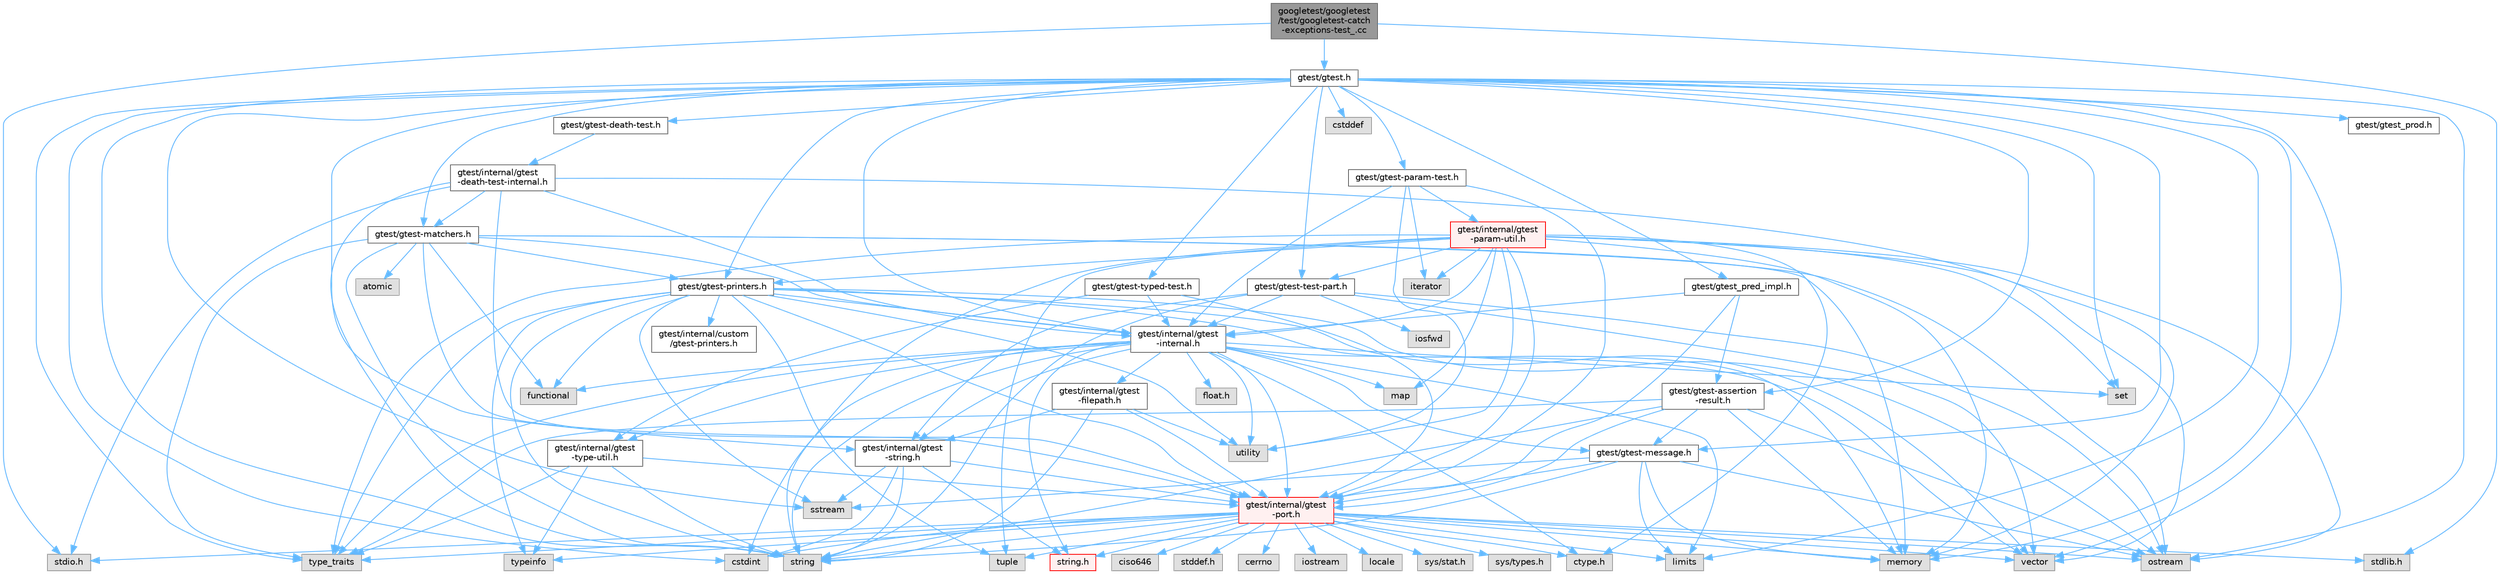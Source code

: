 digraph "googletest/googletest/test/googletest-catch-exceptions-test_.cc"
{
 // LATEX_PDF_SIZE
  bgcolor="transparent";
  edge [fontname=Helvetica,fontsize=10,labelfontname=Helvetica,labelfontsize=10];
  node [fontname=Helvetica,fontsize=10,shape=box,height=0.2,width=0.4];
  Node1 [id="Node000001",label="googletest/googletest\l/test/googletest-catch\l-exceptions-test_.cc",height=0.2,width=0.4,color="gray40", fillcolor="grey60", style="filled", fontcolor="black",tooltip=" "];
  Node1 -> Node2 [id="edge149_Node000001_Node000002",color="steelblue1",style="solid",tooltip=" "];
  Node2 [id="Node000002",label="stdio.h",height=0.2,width=0.4,color="grey60", fillcolor="#E0E0E0", style="filled",tooltip=" "];
  Node1 -> Node3 [id="edge150_Node000001_Node000003",color="steelblue1",style="solid",tooltip=" "];
  Node3 [id="Node000003",label="stdlib.h",height=0.2,width=0.4,color="grey60", fillcolor="#E0E0E0", style="filled",tooltip=" "];
  Node1 -> Node4 [id="edge151_Node000001_Node000004",color="steelblue1",style="solid",tooltip=" "];
  Node4 [id="Node000004",label="gtest/gtest.h",height=0.2,width=0.4,color="grey40", fillcolor="white", style="filled",URL="$gtest_8h.html",tooltip=" "];
  Node4 -> Node5 [id="edge152_Node000004_Node000005",color="steelblue1",style="solid",tooltip=" "];
  Node5 [id="Node000005",label="cstddef",height=0.2,width=0.4,color="grey60", fillcolor="#E0E0E0", style="filled",tooltip=" "];
  Node4 -> Node6 [id="edge153_Node000004_Node000006",color="steelblue1",style="solid",tooltip=" "];
  Node6 [id="Node000006",label="cstdint",height=0.2,width=0.4,color="grey60", fillcolor="#E0E0E0", style="filled",tooltip=" "];
  Node4 -> Node7 [id="edge154_Node000004_Node000007",color="steelblue1",style="solid",tooltip=" "];
  Node7 [id="Node000007",label="limits",height=0.2,width=0.4,color="grey60", fillcolor="#E0E0E0", style="filled",tooltip=" "];
  Node4 -> Node8 [id="edge155_Node000004_Node000008",color="steelblue1",style="solid",tooltip=" "];
  Node8 [id="Node000008",label="memory",height=0.2,width=0.4,color="grey60", fillcolor="#E0E0E0", style="filled",tooltip=" "];
  Node4 -> Node9 [id="edge156_Node000004_Node000009",color="steelblue1",style="solid",tooltip=" "];
  Node9 [id="Node000009",label="ostream",height=0.2,width=0.4,color="grey60", fillcolor="#E0E0E0", style="filled",tooltip=" "];
  Node4 -> Node10 [id="edge157_Node000004_Node000010",color="steelblue1",style="solid",tooltip=" "];
  Node10 [id="Node000010",label="set",height=0.2,width=0.4,color="grey60", fillcolor="#E0E0E0", style="filled",tooltip=" "];
  Node4 -> Node11 [id="edge158_Node000004_Node000011",color="steelblue1",style="solid",tooltip=" "];
  Node11 [id="Node000011",label="sstream",height=0.2,width=0.4,color="grey60", fillcolor="#E0E0E0", style="filled",tooltip=" "];
  Node4 -> Node12 [id="edge159_Node000004_Node000012",color="steelblue1",style="solid",tooltip=" "];
  Node12 [id="Node000012",label="string",height=0.2,width=0.4,color="grey60", fillcolor="#E0E0E0", style="filled",tooltip=" "];
  Node4 -> Node13 [id="edge160_Node000004_Node000013",color="steelblue1",style="solid",tooltip=" "];
  Node13 [id="Node000013",label="type_traits",height=0.2,width=0.4,color="grey60", fillcolor="#E0E0E0", style="filled",tooltip=" "];
  Node4 -> Node14 [id="edge161_Node000004_Node000014",color="steelblue1",style="solid",tooltip=" "];
  Node14 [id="Node000014",label="vector",height=0.2,width=0.4,color="grey60", fillcolor="#E0E0E0", style="filled",tooltip=" "];
  Node4 -> Node15 [id="edge162_Node000004_Node000015",color="steelblue1",style="solid",tooltip=" "];
  Node15 [id="Node000015",label="gtest/gtest-assertion\l-result.h",height=0.2,width=0.4,color="grey40", fillcolor="white", style="filled",URL="$gtest-assertion-result_8h.html",tooltip=" "];
  Node15 -> Node8 [id="edge163_Node000015_Node000008",color="steelblue1",style="solid",tooltip=" "];
  Node15 -> Node9 [id="edge164_Node000015_Node000009",color="steelblue1",style="solid",tooltip=" "];
  Node15 -> Node12 [id="edge165_Node000015_Node000012",color="steelblue1",style="solid",tooltip=" "];
  Node15 -> Node13 [id="edge166_Node000015_Node000013",color="steelblue1",style="solid",tooltip=" "];
  Node15 -> Node16 [id="edge167_Node000015_Node000016",color="steelblue1",style="solid",tooltip=" "];
  Node16 [id="Node000016",label="gtest/gtest-message.h",height=0.2,width=0.4,color="grey40", fillcolor="white", style="filled",URL="$gtest-message_8h.html",tooltip=" "];
  Node16 -> Node7 [id="edge168_Node000016_Node000007",color="steelblue1",style="solid",tooltip=" "];
  Node16 -> Node8 [id="edge169_Node000016_Node000008",color="steelblue1",style="solid",tooltip=" "];
  Node16 -> Node9 [id="edge170_Node000016_Node000009",color="steelblue1",style="solid",tooltip=" "];
  Node16 -> Node11 [id="edge171_Node000016_Node000011",color="steelblue1",style="solid",tooltip=" "];
  Node16 -> Node12 [id="edge172_Node000016_Node000012",color="steelblue1",style="solid",tooltip=" "];
  Node16 -> Node17 [id="edge173_Node000016_Node000017",color="steelblue1",style="solid",tooltip=" "];
  Node17 [id="Node000017",label="gtest/internal/gtest\l-port.h",height=0.2,width=0.4,color="red", fillcolor="#FFF0F0", style="filled",URL="$gtest-port_8h.html",tooltip=" "];
  Node17 -> Node18 [id="edge174_Node000017_Node000018",color="steelblue1",style="solid",tooltip=" "];
  Node18 [id="Node000018",label="ciso646",height=0.2,width=0.4,color="grey60", fillcolor="#E0E0E0", style="filled",tooltip=" "];
  Node17 -> Node19 [id="edge175_Node000017_Node000019",color="steelblue1",style="solid",tooltip=" "];
  Node19 [id="Node000019",label="ctype.h",height=0.2,width=0.4,color="grey60", fillcolor="#E0E0E0", style="filled",tooltip=" "];
  Node17 -> Node20 [id="edge176_Node000017_Node000020",color="steelblue1",style="solid",tooltip=" "];
  Node20 [id="Node000020",label="stddef.h",height=0.2,width=0.4,color="grey60", fillcolor="#E0E0E0", style="filled",tooltip=" "];
  Node17 -> Node2 [id="edge177_Node000017_Node000002",color="steelblue1",style="solid",tooltip=" "];
  Node17 -> Node3 [id="edge178_Node000017_Node000003",color="steelblue1",style="solid",tooltip=" "];
  Node17 -> Node21 [id="edge179_Node000017_Node000021",color="steelblue1",style="solid",tooltip=" "];
  Node21 [id="Node000021",label="string.h",height=0.2,width=0.4,color="red", fillcolor="#FFF0F0", style="filled",URL="$string_8h.html",tooltip=" "];
  Node17 -> Node32 [id="edge180_Node000017_Node000032",color="steelblue1",style="solid",tooltip=" "];
  Node32 [id="Node000032",label="cerrno",height=0.2,width=0.4,color="grey60", fillcolor="#E0E0E0", style="filled",tooltip=" "];
  Node17 -> Node6 [id="edge181_Node000017_Node000006",color="steelblue1",style="solid",tooltip=" "];
  Node17 -> Node33 [id="edge182_Node000017_Node000033",color="steelblue1",style="solid",tooltip=" "];
  Node33 [id="Node000033",label="iostream",height=0.2,width=0.4,color="grey60", fillcolor="#E0E0E0", style="filled",tooltip=" "];
  Node17 -> Node7 [id="edge183_Node000017_Node000007",color="steelblue1",style="solid",tooltip=" "];
  Node17 -> Node34 [id="edge184_Node000017_Node000034",color="steelblue1",style="solid",tooltip=" "];
  Node34 [id="Node000034",label="locale",height=0.2,width=0.4,color="grey60", fillcolor="#E0E0E0", style="filled",tooltip=" "];
  Node17 -> Node8 [id="edge185_Node000017_Node000008",color="steelblue1",style="solid",tooltip=" "];
  Node17 -> Node9 [id="edge186_Node000017_Node000009",color="steelblue1",style="solid",tooltip=" "];
  Node17 -> Node12 [id="edge187_Node000017_Node000012",color="steelblue1",style="solid",tooltip=" "];
  Node17 -> Node35 [id="edge188_Node000017_Node000035",color="steelblue1",style="solid",tooltip=" "];
  Node35 [id="Node000035",label="tuple",height=0.2,width=0.4,color="grey60", fillcolor="#E0E0E0", style="filled",tooltip=" "];
  Node17 -> Node13 [id="edge189_Node000017_Node000013",color="steelblue1",style="solid",tooltip=" "];
  Node17 -> Node14 [id="edge190_Node000017_Node000014",color="steelblue1",style="solid",tooltip=" "];
  Node17 -> Node36 [id="edge191_Node000017_Node000036",color="steelblue1",style="solid",tooltip=" "];
  Node36 [id="Node000036",label="sys/stat.h",height=0.2,width=0.4,color="grey60", fillcolor="#E0E0E0", style="filled",tooltip=" "];
  Node17 -> Node37 [id="edge192_Node000017_Node000037",color="steelblue1",style="solid",tooltip=" "];
  Node37 [id="Node000037",label="sys/types.h",height=0.2,width=0.4,color="grey60", fillcolor="#E0E0E0", style="filled",tooltip=" "];
  Node17 -> Node43 [id="edge193_Node000017_Node000043",color="steelblue1",style="solid",tooltip=" "];
  Node43 [id="Node000043",label="typeinfo",height=0.2,width=0.4,color="grey60", fillcolor="#E0E0E0", style="filled",tooltip=" "];
  Node15 -> Node17 [id="edge194_Node000015_Node000017",color="steelblue1",style="solid",tooltip=" "];
  Node4 -> Node44 [id="edge195_Node000004_Node000044",color="steelblue1",style="solid",tooltip=" "];
  Node44 [id="Node000044",label="gtest/gtest-death-test.h",height=0.2,width=0.4,color="grey40", fillcolor="white", style="filled",URL="$gtest-death-test_8h.html",tooltip=" "];
  Node44 -> Node45 [id="edge196_Node000044_Node000045",color="steelblue1",style="solid",tooltip=" "];
  Node45 [id="Node000045",label="gtest/internal/gtest\l-death-test-internal.h",height=0.2,width=0.4,color="grey40", fillcolor="white", style="filled",URL="$gtest-death-test-internal_8h.html",tooltip=" "];
  Node45 -> Node2 [id="edge197_Node000045_Node000002",color="steelblue1",style="solid",tooltip=" "];
  Node45 -> Node8 [id="edge198_Node000045_Node000008",color="steelblue1",style="solid",tooltip=" "];
  Node45 -> Node12 [id="edge199_Node000045_Node000012",color="steelblue1",style="solid",tooltip=" "];
  Node45 -> Node46 [id="edge200_Node000045_Node000046",color="steelblue1",style="solid",tooltip=" "];
  Node46 [id="Node000046",label="gtest/gtest-matchers.h",height=0.2,width=0.4,color="grey40", fillcolor="white", style="filled",URL="$gtest-matchers_8h.html",tooltip=" "];
  Node46 -> Node47 [id="edge201_Node000046_Node000047",color="steelblue1",style="solid",tooltip=" "];
  Node47 [id="Node000047",label="atomic",height=0.2,width=0.4,color="grey60", fillcolor="#E0E0E0", style="filled",tooltip=" "];
  Node46 -> Node48 [id="edge202_Node000046_Node000048",color="steelblue1",style="solid",tooltip=" "];
  Node48 [id="Node000048",label="functional",height=0.2,width=0.4,color="grey60", fillcolor="#E0E0E0", style="filled",tooltip=" "];
  Node46 -> Node8 [id="edge203_Node000046_Node000008",color="steelblue1",style="solid",tooltip=" "];
  Node46 -> Node9 [id="edge204_Node000046_Node000009",color="steelblue1",style="solid",tooltip=" "];
  Node46 -> Node12 [id="edge205_Node000046_Node000012",color="steelblue1",style="solid",tooltip=" "];
  Node46 -> Node13 [id="edge206_Node000046_Node000013",color="steelblue1",style="solid",tooltip=" "];
  Node46 -> Node49 [id="edge207_Node000046_Node000049",color="steelblue1",style="solid",tooltip=" "];
  Node49 [id="Node000049",label="gtest/gtest-printers.h",height=0.2,width=0.4,color="grey40", fillcolor="white", style="filled",URL="$gtest-printers_8h.html",tooltip=" "];
  Node49 -> Node48 [id="edge208_Node000049_Node000048",color="steelblue1",style="solid",tooltip=" "];
  Node49 -> Node8 [id="edge209_Node000049_Node000008",color="steelblue1",style="solid",tooltip=" "];
  Node49 -> Node9 [id="edge210_Node000049_Node000009",color="steelblue1",style="solid",tooltip=" "];
  Node49 -> Node11 [id="edge211_Node000049_Node000011",color="steelblue1",style="solid",tooltip=" "];
  Node49 -> Node12 [id="edge212_Node000049_Node000012",color="steelblue1",style="solid",tooltip=" "];
  Node49 -> Node35 [id="edge213_Node000049_Node000035",color="steelblue1",style="solid",tooltip=" "];
  Node49 -> Node13 [id="edge214_Node000049_Node000013",color="steelblue1",style="solid",tooltip=" "];
  Node49 -> Node43 [id="edge215_Node000049_Node000043",color="steelblue1",style="solid",tooltip=" "];
  Node49 -> Node26 [id="edge216_Node000049_Node000026",color="steelblue1",style="solid",tooltip=" "];
  Node26 [id="Node000026",label="utility",height=0.2,width=0.4,color="grey60", fillcolor="#E0E0E0", style="filled",tooltip=" "];
  Node49 -> Node14 [id="edge217_Node000049_Node000014",color="steelblue1",style="solid",tooltip=" "];
  Node49 -> Node50 [id="edge218_Node000049_Node000050",color="steelblue1",style="solid",tooltip=" "];
  Node50 [id="Node000050",label="gtest/internal/gtest\l-internal.h",height=0.2,width=0.4,color="grey40", fillcolor="white", style="filled",URL="$gtest-internal_8h.html",tooltip=" "];
  Node50 -> Node17 [id="edge219_Node000050_Node000017",color="steelblue1",style="solid",tooltip=" "];
  Node50 -> Node19 [id="edge220_Node000050_Node000019",color="steelblue1",style="solid",tooltip=" "];
  Node50 -> Node51 [id="edge221_Node000050_Node000051",color="steelblue1",style="solid",tooltip=" "];
  Node51 [id="Node000051",label="float.h",height=0.2,width=0.4,color="grey60", fillcolor="#E0E0E0", style="filled",tooltip=" "];
  Node50 -> Node21 [id="edge222_Node000050_Node000021",color="steelblue1",style="solid",tooltip=" "];
  Node50 -> Node6 [id="edge223_Node000050_Node000006",color="steelblue1",style="solid",tooltip=" "];
  Node50 -> Node48 [id="edge224_Node000050_Node000048",color="steelblue1",style="solid",tooltip=" "];
  Node50 -> Node7 [id="edge225_Node000050_Node000007",color="steelblue1",style="solid",tooltip=" "];
  Node50 -> Node52 [id="edge226_Node000050_Node000052",color="steelblue1",style="solid",tooltip=" "];
  Node52 [id="Node000052",label="map",height=0.2,width=0.4,color="grey60", fillcolor="#E0E0E0", style="filled",tooltip=" "];
  Node50 -> Node10 [id="edge227_Node000050_Node000010",color="steelblue1",style="solid",tooltip=" "];
  Node50 -> Node12 [id="edge228_Node000050_Node000012",color="steelblue1",style="solid",tooltip=" "];
  Node50 -> Node13 [id="edge229_Node000050_Node000013",color="steelblue1",style="solid",tooltip=" "];
  Node50 -> Node26 [id="edge230_Node000050_Node000026",color="steelblue1",style="solid",tooltip=" "];
  Node50 -> Node14 [id="edge231_Node000050_Node000014",color="steelblue1",style="solid",tooltip=" "];
  Node50 -> Node16 [id="edge232_Node000050_Node000016",color="steelblue1",style="solid",tooltip=" "];
  Node50 -> Node53 [id="edge233_Node000050_Node000053",color="steelblue1",style="solid",tooltip=" "];
  Node53 [id="Node000053",label="gtest/internal/gtest\l-filepath.h",height=0.2,width=0.4,color="grey40", fillcolor="white", style="filled",URL="$gtest-filepath_8h.html",tooltip=" "];
  Node53 -> Node12 [id="edge234_Node000053_Node000012",color="steelblue1",style="solid",tooltip=" "];
  Node53 -> Node26 [id="edge235_Node000053_Node000026",color="steelblue1",style="solid",tooltip=" "];
  Node53 -> Node17 [id="edge236_Node000053_Node000017",color="steelblue1",style="solid",tooltip=" "];
  Node53 -> Node54 [id="edge237_Node000053_Node000054",color="steelblue1",style="solid",tooltip=" "];
  Node54 [id="Node000054",label="gtest/internal/gtest\l-string.h",height=0.2,width=0.4,color="grey40", fillcolor="white", style="filled",URL="$gtest-string_8h.html",tooltip=" "];
  Node54 -> Node21 [id="edge238_Node000054_Node000021",color="steelblue1",style="solid",tooltip=" "];
  Node54 -> Node6 [id="edge239_Node000054_Node000006",color="steelblue1",style="solid",tooltip=" "];
  Node54 -> Node11 [id="edge240_Node000054_Node000011",color="steelblue1",style="solid",tooltip=" "];
  Node54 -> Node12 [id="edge241_Node000054_Node000012",color="steelblue1",style="solid",tooltip=" "];
  Node54 -> Node17 [id="edge242_Node000054_Node000017",color="steelblue1",style="solid",tooltip=" "];
  Node50 -> Node54 [id="edge243_Node000050_Node000054",color="steelblue1",style="solid",tooltip=" "];
  Node50 -> Node55 [id="edge244_Node000050_Node000055",color="steelblue1",style="solid",tooltip=" "];
  Node55 [id="Node000055",label="gtest/internal/gtest\l-type-util.h",height=0.2,width=0.4,color="grey40", fillcolor="white", style="filled",URL="$gtest-type-util_8h.html",tooltip=" "];
  Node55 -> Node12 [id="edge245_Node000055_Node000012",color="steelblue1",style="solid",tooltip=" "];
  Node55 -> Node13 [id="edge246_Node000055_Node000013",color="steelblue1",style="solid",tooltip=" "];
  Node55 -> Node43 [id="edge247_Node000055_Node000043",color="steelblue1",style="solid",tooltip=" "];
  Node55 -> Node17 [id="edge248_Node000055_Node000017",color="steelblue1",style="solid",tooltip=" "];
  Node49 -> Node17 [id="edge249_Node000049_Node000017",color="steelblue1",style="solid",tooltip=" "];
  Node49 -> Node56 [id="edge250_Node000049_Node000056",color="steelblue1",style="solid",tooltip=" "];
  Node56 [id="Node000056",label="gtest/internal/custom\l/gtest-printers.h",height=0.2,width=0.4,color="grey40", fillcolor="white", style="filled",URL="$internal_2custom_2gtest-printers_8h.html",tooltip=" "];
  Node46 -> Node50 [id="edge251_Node000046_Node000050",color="steelblue1",style="solid",tooltip=" "];
  Node46 -> Node17 [id="edge252_Node000046_Node000017",color="steelblue1",style="solid",tooltip=" "];
  Node45 -> Node50 [id="edge253_Node000045_Node000050",color="steelblue1",style="solid",tooltip=" "];
  Node45 -> Node17 [id="edge254_Node000045_Node000017",color="steelblue1",style="solid",tooltip=" "];
  Node4 -> Node46 [id="edge255_Node000004_Node000046",color="steelblue1",style="solid",tooltip=" "];
  Node4 -> Node16 [id="edge256_Node000004_Node000016",color="steelblue1",style="solid",tooltip=" "];
  Node4 -> Node57 [id="edge257_Node000004_Node000057",color="steelblue1",style="solid",tooltip=" "];
  Node57 [id="Node000057",label="gtest/gtest-param-test.h",height=0.2,width=0.4,color="grey40", fillcolor="white", style="filled",URL="$gtest-param-test_8h.html",tooltip=" "];
  Node57 -> Node28 [id="edge258_Node000057_Node000028",color="steelblue1",style="solid",tooltip=" "];
  Node28 [id="Node000028",label="iterator",height=0.2,width=0.4,color="grey60", fillcolor="#E0E0E0", style="filled",tooltip=" "];
  Node57 -> Node26 [id="edge259_Node000057_Node000026",color="steelblue1",style="solid",tooltip=" "];
  Node57 -> Node50 [id="edge260_Node000057_Node000050",color="steelblue1",style="solid",tooltip=" "];
  Node57 -> Node58 [id="edge261_Node000057_Node000058",color="steelblue1",style="solid",tooltip=" "];
  Node58 [id="Node000058",label="gtest/internal/gtest\l-param-util.h",height=0.2,width=0.4,color="red", fillcolor="#FFF0F0", style="filled",URL="$gtest-param-util_8h.html",tooltip=" "];
  Node58 -> Node19 [id="edge262_Node000058_Node000019",color="steelblue1",style="solid",tooltip=" "];
  Node58 -> Node28 [id="edge263_Node000058_Node000028",color="steelblue1",style="solid",tooltip=" "];
  Node58 -> Node52 [id="edge264_Node000058_Node000052",color="steelblue1",style="solid",tooltip=" "];
  Node58 -> Node8 [id="edge265_Node000058_Node000008",color="steelblue1",style="solid",tooltip=" "];
  Node58 -> Node9 [id="edge266_Node000058_Node000009",color="steelblue1",style="solid",tooltip=" "];
  Node58 -> Node10 [id="edge267_Node000058_Node000010",color="steelblue1",style="solid",tooltip=" "];
  Node58 -> Node12 [id="edge268_Node000058_Node000012",color="steelblue1",style="solid",tooltip=" "];
  Node58 -> Node35 [id="edge269_Node000058_Node000035",color="steelblue1",style="solid",tooltip=" "];
  Node58 -> Node13 [id="edge270_Node000058_Node000013",color="steelblue1",style="solid",tooltip=" "];
  Node58 -> Node26 [id="edge271_Node000058_Node000026",color="steelblue1",style="solid",tooltip=" "];
  Node58 -> Node14 [id="edge272_Node000058_Node000014",color="steelblue1",style="solid",tooltip=" "];
  Node58 -> Node49 [id="edge273_Node000058_Node000049",color="steelblue1",style="solid",tooltip=" "];
  Node58 -> Node61 [id="edge274_Node000058_Node000061",color="steelblue1",style="solid",tooltip=" "];
  Node61 [id="Node000061",label="gtest/gtest-test-part.h",height=0.2,width=0.4,color="grey40", fillcolor="white", style="filled",URL="$gtest-test-part_8h.html",tooltip=" "];
  Node61 -> Node62 [id="edge275_Node000061_Node000062",color="steelblue1",style="solid",tooltip=" "];
  Node62 [id="Node000062",label="iosfwd",height=0.2,width=0.4,color="grey60", fillcolor="#E0E0E0", style="filled",tooltip=" "];
  Node61 -> Node9 [id="edge276_Node000061_Node000009",color="steelblue1",style="solid",tooltip=" "];
  Node61 -> Node12 [id="edge277_Node000061_Node000012",color="steelblue1",style="solid",tooltip=" "];
  Node61 -> Node14 [id="edge278_Node000061_Node000014",color="steelblue1",style="solid",tooltip=" "];
  Node61 -> Node50 [id="edge279_Node000061_Node000050",color="steelblue1",style="solid",tooltip=" "];
  Node61 -> Node54 [id="edge280_Node000061_Node000054",color="steelblue1",style="solid",tooltip=" "];
  Node58 -> Node50 [id="edge281_Node000058_Node000050",color="steelblue1",style="solid",tooltip=" "];
  Node58 -> Node17 [id="edge282_Node000058_Node000017",color="steelblue1",style="solid",tooltip=" "];
  Node57 -> Node17 [id="edge283_Node000057_Node000017",color="steelblue1",style="solid",tooltip=" "];
  Node4 -> Node49 [id="edge284_Node000004_Node000049",color="steelblue1",style="solid",tooltip=" "];
  Node4 -> Node61 [id="edge285_Node000004_Node000061",color="steelblue1",style="solid",tooltip=" "];
  Node4 -> Node63 [id="edge286_Node000004_Node000063",color="steelblue1",style="solid",tooltip=" "];
  Node63 [id="Node000063",label="gtest/gtest-typed-test.h",height=0.2,width=0.4,color="grey40", fillcolor="white", style="filled",URL="$gtest-typed-test_8h.html",tooltip=" "];
  Node63 -> Node50 [id="edge287_Node000063_Node000050",color="steelblue1",style="solid",tooltip=" "];
  Node63 -> Node17 [id="edge288_Node000063_Node000017",color="steelblue1",style="solid",tooltip=" "];
  Node63 -> Node55 [id="edge289_Node000063_Node000055",color="steelblue1",style="solid",tooltip=" "];
  Node4 -> Node64 [id="edge290_Node000004_Node000064",color="steelblue1",style="solid",tooltip=" "];
  Node64 [id="Node000064",label="gtest/gtest_pred_impl.h",height=0.2,width=0.4,color="grey40", fillcolor="white", style="filled",URL="$gtest__pred__impl_8h.html",tooltip=" "];
  Node64 -> Node15 [id="edge291_Node000064_Node000015",color="steelblue1",style="solid",tooltip=" "];
  Node64 -> Node50 [id="edge292_Node000064_Node000050",color="steelblue1",style="solid",tooltip=" "];
  Node64 -> Node17 [id="edge293_Node000064_Node000017",color="steelblue1",style="solid",tooltip=" "];
  Node4 -> Node65 [id="edge294_Node000004_Node000065",color="steelblue1",style="solid",tooltip=" "];
  Node65 [id="Node000065",label="gtest/gtest_prod.h",height=0.2,width=0.4,color="grey40", fillcolor="white", style="filled",URL="$gtest__prod_8h.html",tooltip=" "];
  Node4 -> Node50 [id="edge295_Node000004_Node000050",color="steelblue1",style="solid",tooltip=" "];
  Node4 -> Node54 [id="edge296_Node000004_Node000054",color="steelblue1",style="solid",tooltip=" "];
}
